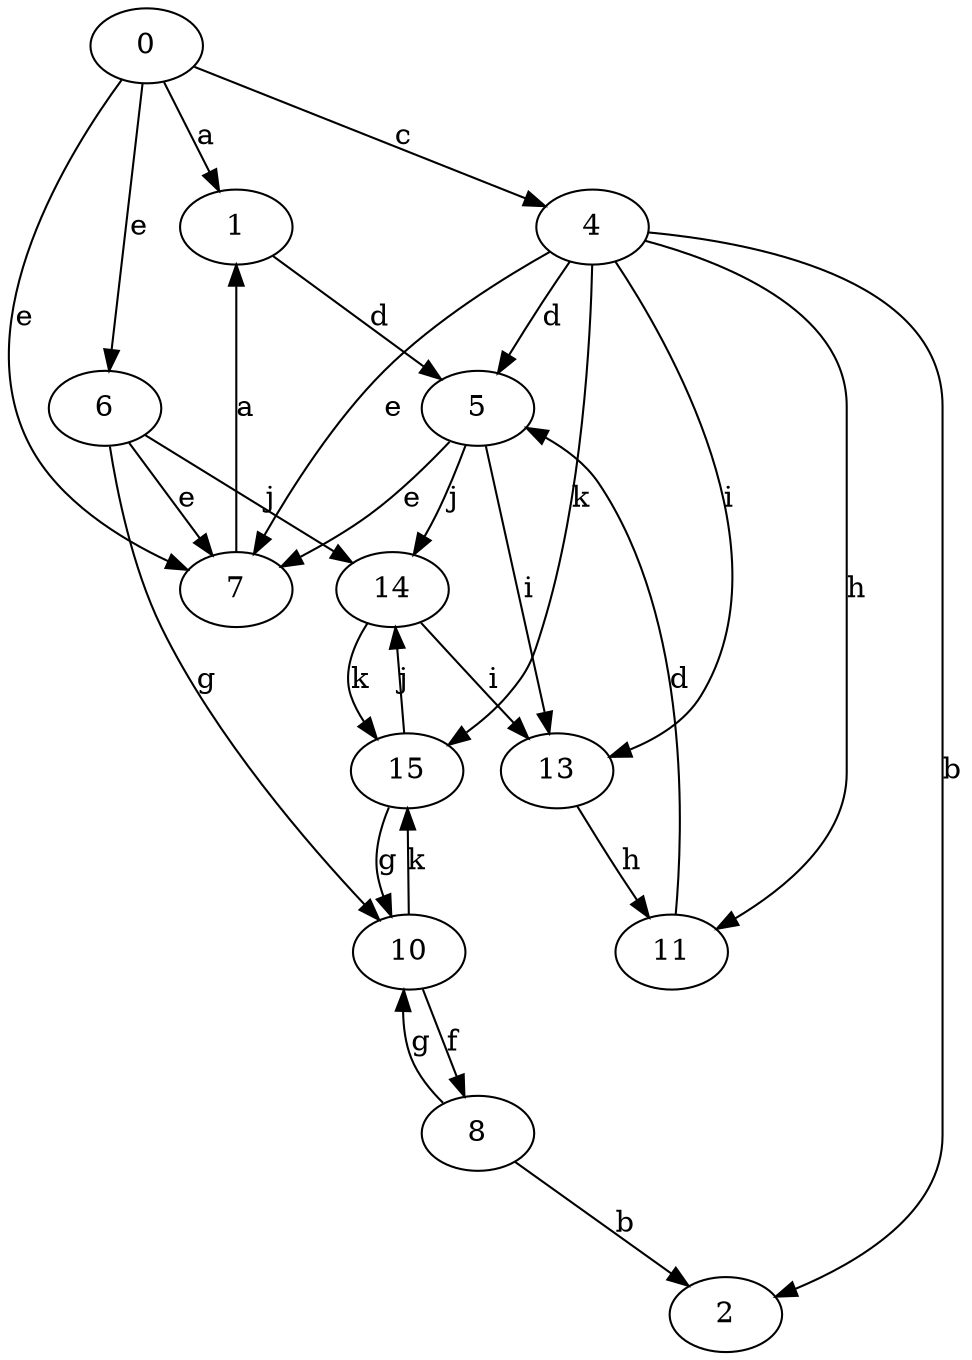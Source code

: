 strict digraph  {
0;
1;
2;
4;
5;
6;
7;
8;
10;
11;
13;
14;
15;
0 -> 1  [label=a];
0 -> 4  [label=c];
0 -> 6  [label=e];
0 -> 7  [label=e];
1 -> 5  [label=d];
4 -> 2  [label=b];
4 -> 5  [label=d];
4 -> 7  [label=e];
4 -> 11  [label=h];
4 -> 13  [label=i];
4 -> 15  [label=k];
5 -> 7  [label=e];
5 -> 13  [label=i];
5 -> 14  [label=j];
6 -> 7  [label=e];
6 -> 10  [label=g];
6 -> 14  [label=j];
7 -> 1  [label=a];
8 -> 2  [label=b];
8 -> 10  [label=g];
10 -> 8  [label=f];
10 -> 15  [label=k];
11 -> 5  [label=d];
13 -> 11  [label=h];
14 -> 13  [label=i];
14 -> 15  [label=k];
15 -> 10  [label=g];
15 -> 14  [label=j];
}
